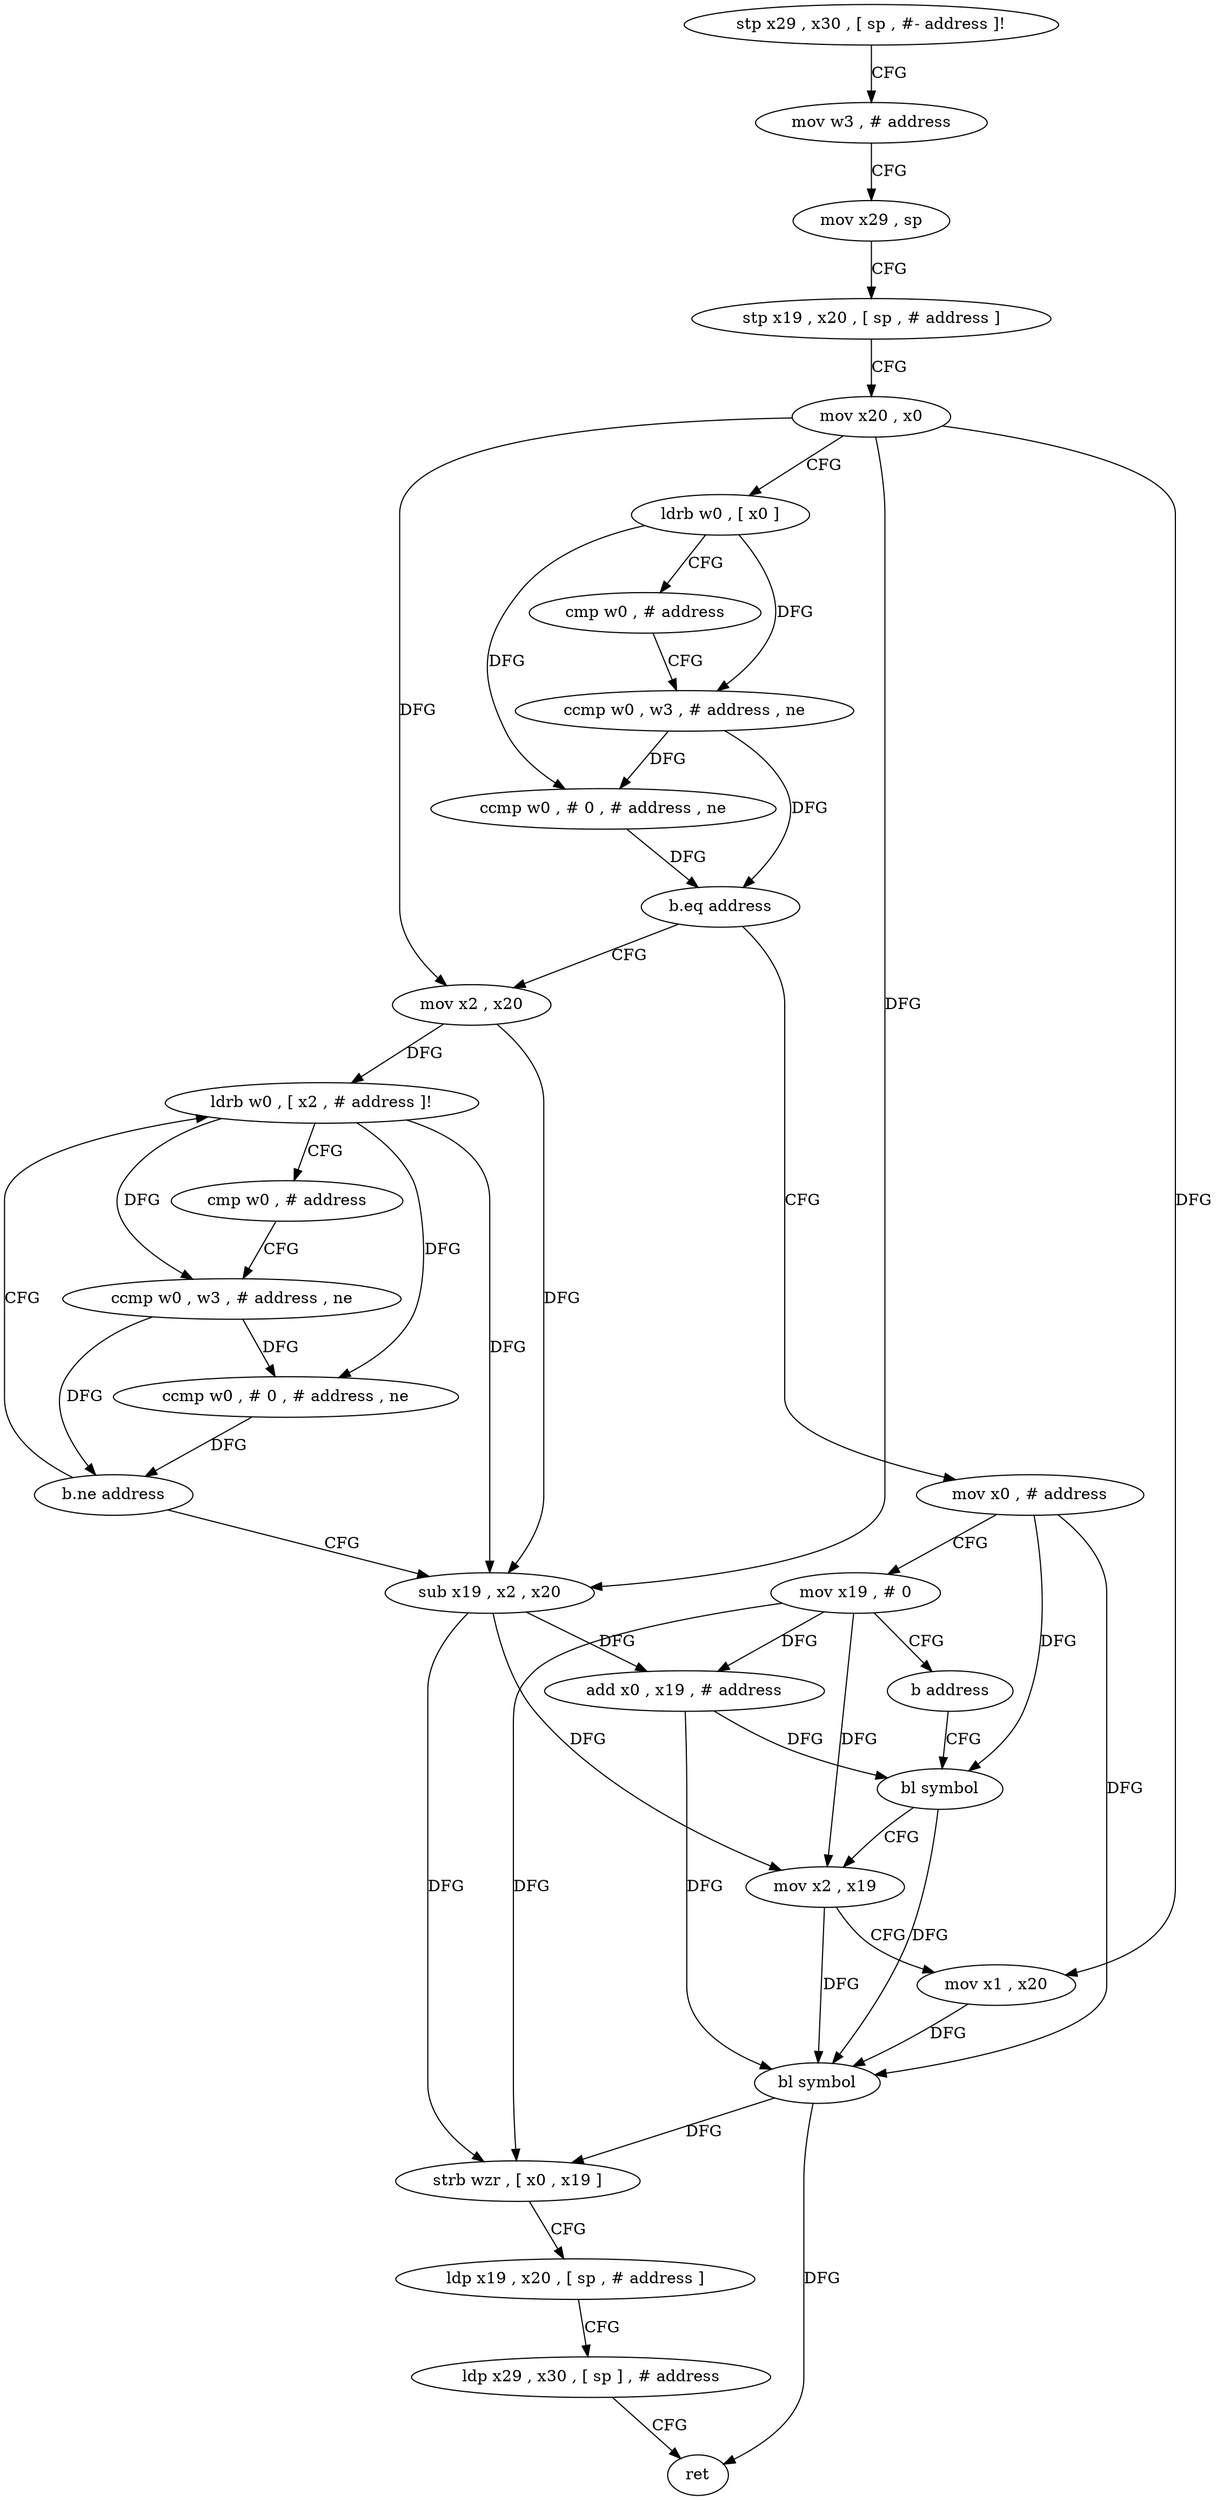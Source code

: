 digraph "func" {
"126040" [label = "stp x29 , x30 , [ sp , #- address ]!" ]
"126044" [label = "mov w3 , # address" ]
"126048" [label = "mov x29 , sp" ]
"126052" [label = "stp x19 , x20 , [ sp , # address ]" ]
"126056" [label = "mov x20 , x0" ]
"126060" [label = "ldrb w0 , [ x0 ]" ]
"126064" [label = "cmp w0 , # address" ]
"126068" [label = "ccmp w0 , w3 , # address , ne" ]
"126072" [label = "ccmp w0 , # 0 , # address , ne" ]
"126076" [label = "b.eq address" ]
"126144" [label = "mov x0 , # address" ]
"126080" [label = "mov x2 , x20" ]
"126148" [label = "mov x19 , # 0" ]
"126152" [label = "b address" ]
"126112" [label = "bl symbol" ]
"126084" [label = "ldrb w0 , [ x2 , # address ]!" ]
"126116" [label = "mov x2 , x19" ]
"126120" [label = "mov x1 , x20" ]
"126124" [label = "bl symbol" ]
"126128" [label = "strb wzr , [ x0 , x19 ]" ]
"126132" [label = "ldp x19 , x20 , [ sp , # address ]" ]
"126136" [label = "ldp x29 , x30 , [ sp ] , # address" ]
"126140" [label = "ret" ]
"126088" [label = "cmp w0 , # address" ]
"126092" [label = "ccmp w0 , w3 , # address , ne" ]
"126096" [label = "ccmp w0 , # 0 , # address , ne" ]
"126100" [label = "b.ne address" ]
"126104" [label = "sub x19 , x2 , x20" ]
"126108" [label = "add x0 , x19 , # address" ]
"126040" -> "126044" [ label = "CFG" ]
"126044" -> "126048" [ label = "CFG" ]
"126048" -> "126052" [ label = "CFG" ]
"126052" -> "126056" [ label = "CFG" ]
"126056" -> "126060" [ label = "CFG" ]
"126056" -> "126080" [ label = "DFG" ]
"126056" -> "126120" [ label = "DFG" ]
"126056" -> "126104" [ label = "DFG" ]
"126060" -> "126064" [ label = "CFG" ]
"126060" -> "126068" [ label = "DFG" ]
"126060" -> "126072" [ label = "DFG" ]
"126064" -> "126068" [ label = "CFG" ]
"126068" -> "126072" [ label = "DFG" ]
"126068" -> "126076" [ label = "DFG" ]
"126072" -> "126076" [ label = "DFG" ]
"126076" -> "126144" [ label = "CFG" ]
"126076" -> "126080" [ label = "CFG" ]
"126144" -> "126148" [ label = "CFG" ]
"126144" -> "126112" [ label = "DFG" ]
"126144" -> "126124" [ label = "DFG" ]
"126080" -> "126084" [ label = "DFG" ]
"126080" -> "126104" [ label = "DFG" ]
"126148" -> "126152" [ label = "CFG" ]
"126148" -> "126116" [ label = "DFG" ]
"126148" -> "126128" [ label = "DFG" ]
"126148" -> "126108" [ label = "DFG" ]
"126152" -> "126112" [ label = "CFG" ]
"126112" -> "126116" [ label = "CFG" ]
"126112" -> "126124" [ label = "DFG" ]
"126084" -> "126088" [ label = "CFG" ]
"126084" -> "126104" [ label = "DFG" ]
"126084" -> "126092" [ label = "DFG" ]
"126084" -> "126096" [ label = "DFG" ]
"126116" -> "126120" [ label = "CFG" ]
"126116" -> "126124" [ label = "DFG" ]
"126120" -> "126124" [ label = "DFG" ]
"126124" -> "126128" [ label = "DFG" ]
"126124" -> "126140" [ label = "DFG" ]
"126128" -> "126132" [ label = "CFG" ]
"126132" -> "126136" [ label = "CFG" ]
"126136" -> "126140" [ label = "CFG" ]
"126088" -> "126092" [ label = "CFG" ]
"126092" -> "126096" [ label = "DFG" ]
"126092" -> "126100" [ label = "DFG" ]
"126096" -> "126100" [ label = "DFG" ]
"126100" -> "126084" [ label = "CFG" ]
"126100" -> "126104" [ label = "CFG" ]
"126104" -> "126108" [ label = "DFG" ]
"126104" -> "126116" [ label = "DFG" ]
"126104" -> "126128" [ label = "DFG" ]
"126108" -> "126112" [ label = "DFG" ]
"126108" -> "126124" [ label = "DFG" ]
}
